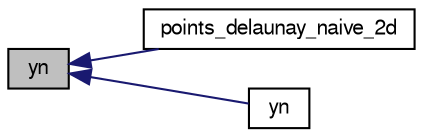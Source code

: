 digraph "yn"
{
  bgcolor="transparent";
  edge [fontname="FreeSans",fontsize="10",labelfontname="FreeSans",labelfontsize="10"];
  node [fontname="FreeSans",fontsize="10",shape=record];
  rankdir="LR";
  Node1 [label="yn",height=0.2,width=0.4,color="black", fillcolor="grey75", style="filled" fontcolor="black"];
  Node1 -> Node2 [dir="back",color="midnightblue",fontsize="10",style="solid",fontname="FreeSans"];
  Node2 [label="points_delaunay_naive_2d",height=0.2,width=0.4,color="black",URL="$a07040.html#ab5c20f6b126d4e14c118a4fd2e805fde"];
  Node1 -> Node3 [dir="back",color="midnightblue",fontsize="10",style="solid",fontname="FreeSans"];
  Node3 [label="yn",height=0.2,width=0.4,color="black",URL="$a10237.html#abaf3f644fde21bfbd08b2357542b48dd"];
}
